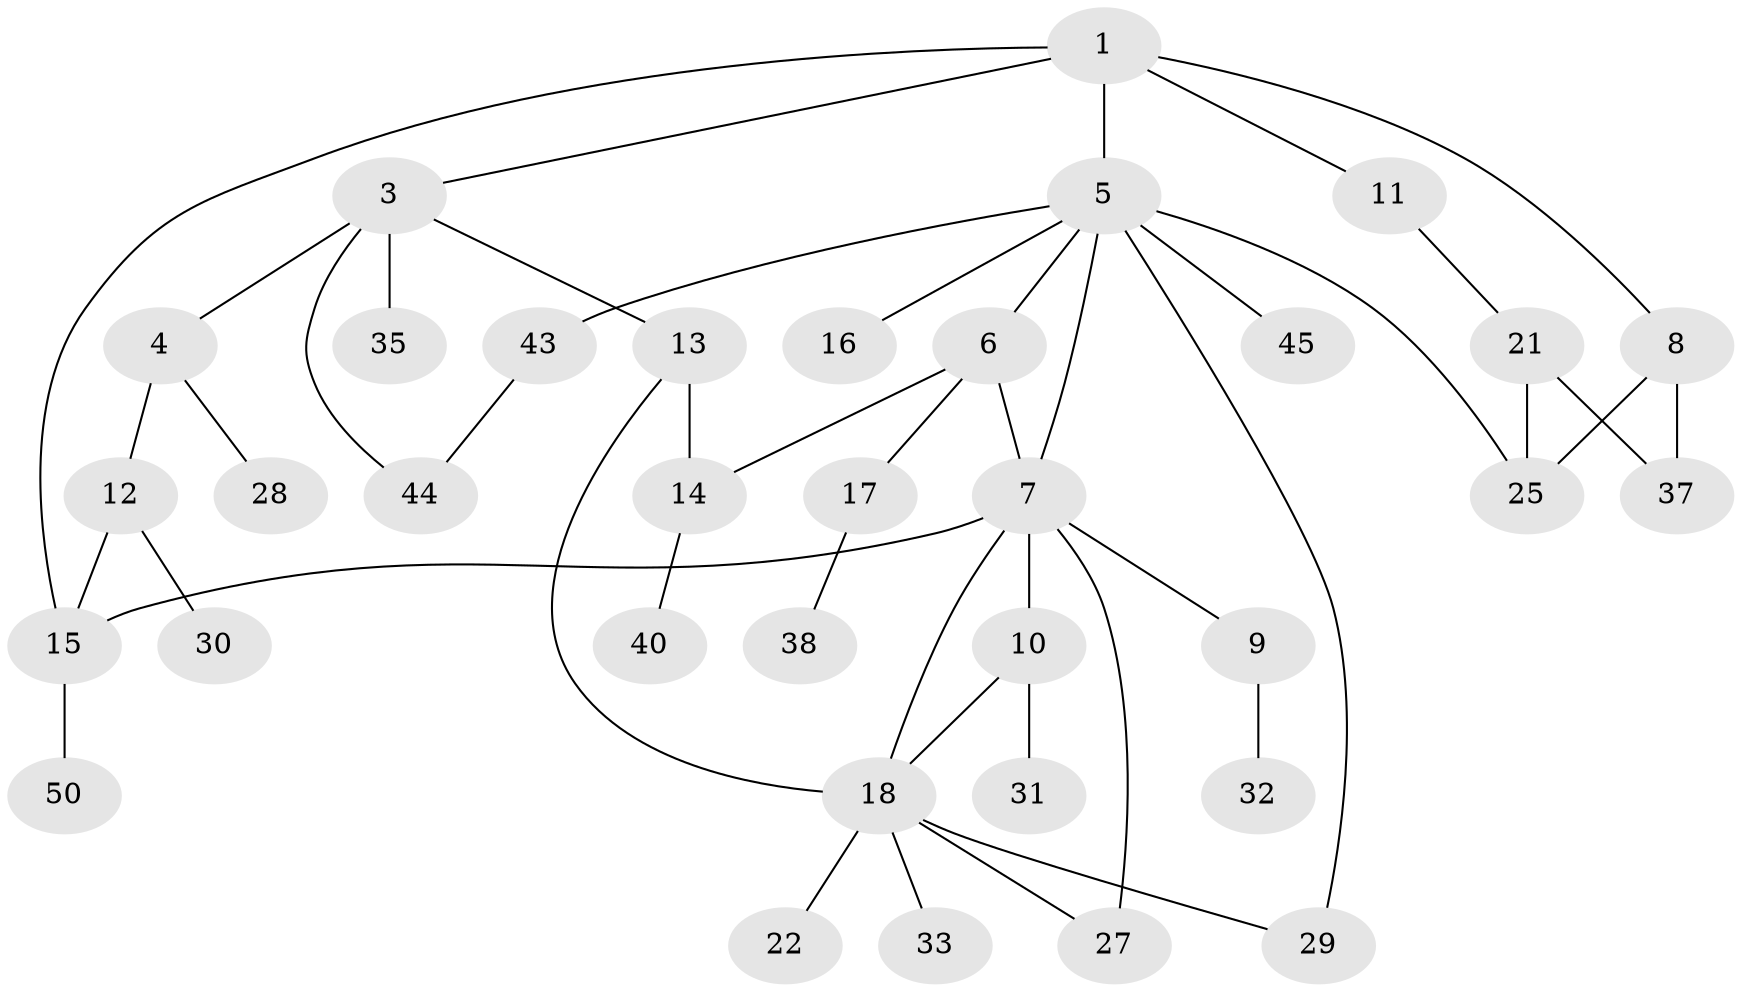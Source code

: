 // original degree distribution, {2: 0.3, 5: 0.06, 4: 0.12, 6: 0.02, 3: 0.16, 1: 0.32, 7: 0.02}
// Generated by graph-tools (version 1.1) at 2025/10/02/27/25 16:10:54]
// undirected, 35 vertices, 46 edges
graph export_dot {
graph [start="1"]
  node [color=gray90,style=filled];
  1 [super="+2"];
  3;
  4 [super="+41"];
  5 [super="+23"];
  6 [super="+47"];
  7 [super="+19"];
  8;
  9 [super="+42"];
  10;
  11;
  12 [super="+24"];
  13 [super="+20"];
  14 [super="+39"];
  15 [super="+26"];
  16;
  17;
  18;
  21;
  22 [super="+34"];
  25 [super="+49"];
  27 [super="+46"];
  28;
  29;
  30;
  31;
  32;
  33 [super="+36"];
  35;
  37;
  38;
  40;
  43;
  44 [super="+48"];
  45;
  50;
  1 -- 5;
  1 -- 3;
  1 -- 8;
  1 -- 11;
  1 -- 15;
  3 -- 4;
  3 -- 13;
  3 -- 35;
  3 -- 44;
  4 -- 12;
  4 -- 28;
  5 -- 6;
  5 -- 16;
  5 -- 25;
  5 -- 29;
  5 -- 45;
  5 -- 43;
  5 -- 7;
  6 -- 7;
  6 -- 17;
  6 -- 14;
  7 -- 9;
  7 -- 10;
  7 -- 18;
  7 -- 15;
  7 -- 27;
  8 -- 37;
  8 -- 25;
  9 -- 32;
  10 -- 31;
  10 -- 18;
  11 -- 21;
  12 -- 30;
  12 -- 15;
  13 -- 14;
  13 -- 18;
  14 -- 40;
  15 -- 50;
  17 -- 38;
  18 -- 22;
  18 -- 27;
  18 -- 33;
  18 -- 29;
  21 -- 37;
  21 -- 25;
  43 -- 44;
}
